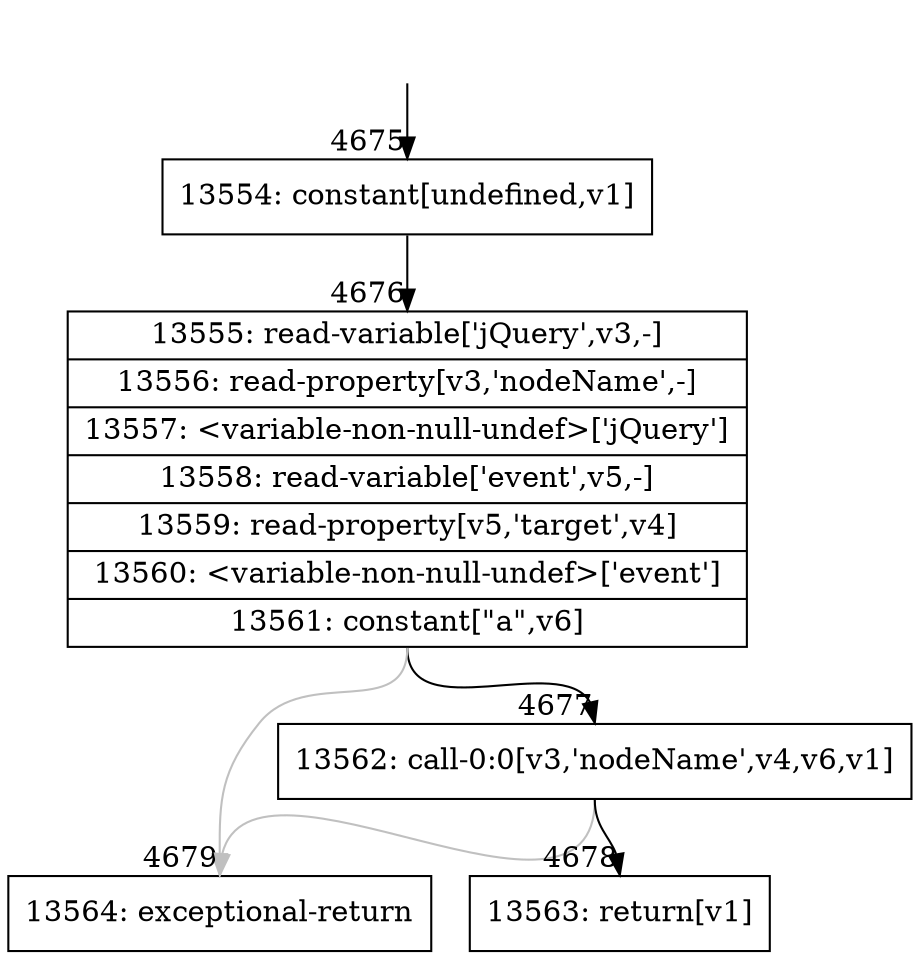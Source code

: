 digraph {
rankdir="TD"
BB_entry288[shape=none,label=""];
BB_entry288 -> BB4675 [tailport=s, headport=n, headlabel="    4675"]
BB4675 [shape=record label="{13554: constant[undefined,v1]}" ] 
BB4675 -> BB4676 [tailport=s, headport=n, headlabel="      4676"]
BB4676 [shape=record label="{13555: read-variable['jQuery',v3,-]|13556: read-property[v3,'nodeName',-]|13557: \<variable-non-null-undef\>['jQuery']|13558: read-variable['event',v5,-]|13559: read-property[v5,'target',v4]|13560: \<variable-non-null-undef\>['event']|13561: constant[\"a\",v6]}" ] 
BB4676 -> BB4677 [tailport=s, headport=n, headlabel="      4677"]
BB4676 -> BB4679 [tailport=s, headport=n, color=gray, headlabel="      4679"]
BB4677 [shape=record label="{13562: call-0:0[v3,'nodeName',v4,v6,v1]}" ] 
BB4677 -> BB4678 [tailport=s, headport=n, headlabel="      4678"]
BB4677 -> BB4679 [tailport=s, headport=n, color=gray]
BB4678 [shape=record label="{13563: return[v1]}" ] 
BB4679 [shape=record label="{13564: exceptional-return}" ] 
}
